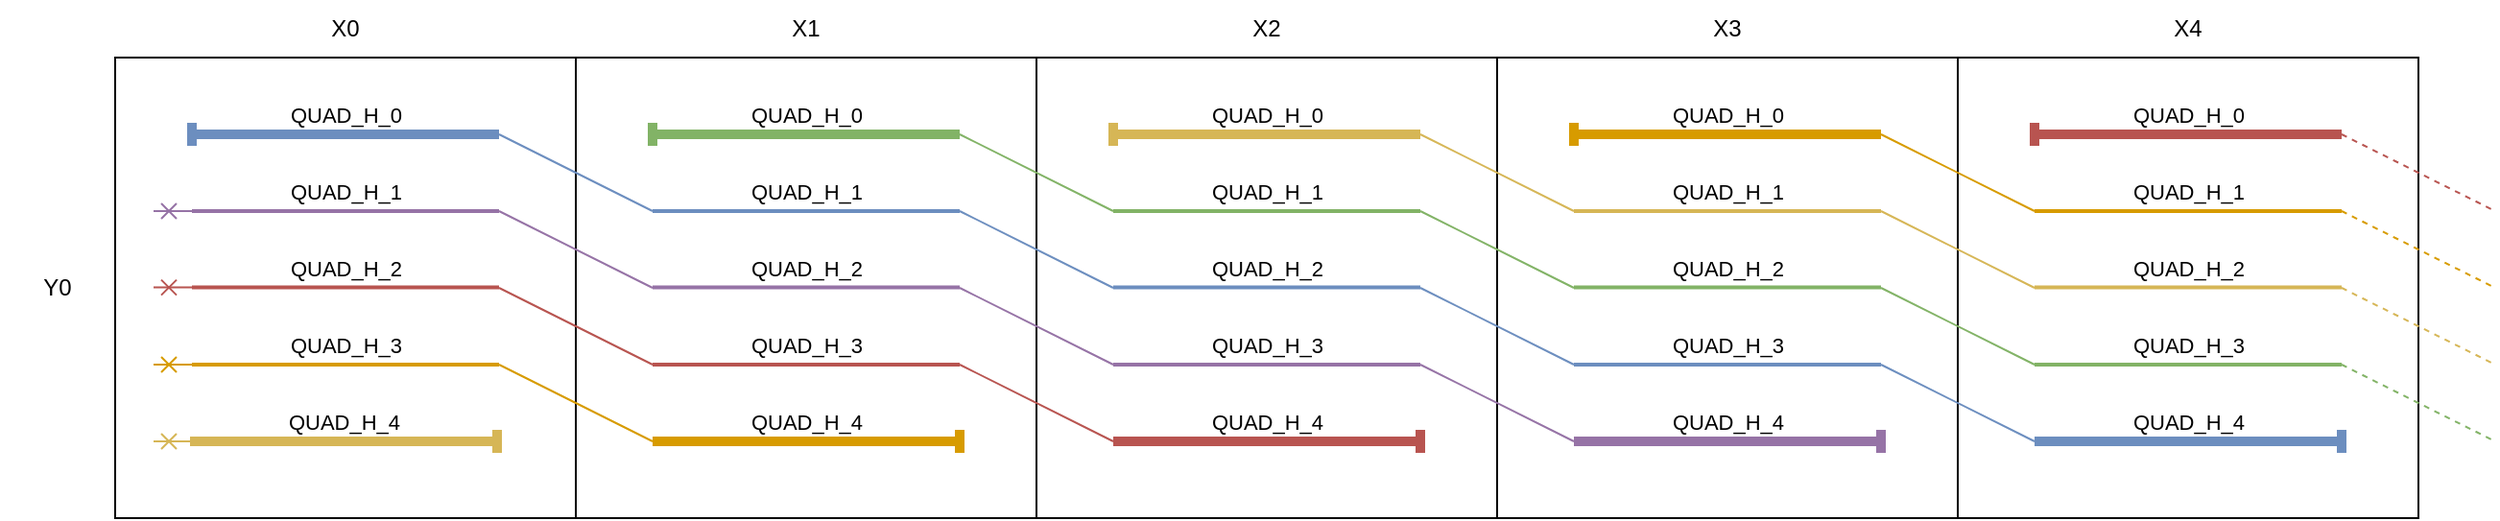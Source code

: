 <mxfile version="27.0.9">
  <diagram name="Page-1" id="c_VZa1kq2EoQ4XZcFBsR">
    <mxGraphModel dx="1427" dy="991" grid="1" gridSize="10" guides="1" tooltips="1" connect="1" arrows="1" fold="1" page="1" pageScale="1" pageWidth="850" pageHeight="1100" math="0" shadow="0">
      <root>
        <mxCell id="0" />
        <mxCell id="1" parent="0" />
        <mxCell id="guAKBY9zXK_D3ZB1R3vA-5" value="" style="whiteSpace=wrap;html=1;aspect=fixed;" parent="1" vertex="1">
          <mxGeometry x="80" y="80" width="240" height="240" as="geometry" />
        </mxCell>
        <mxCell id="guAKBY9zXK_D3ZB1R3vA-9" value="&lt;div&gt;QUAD_H_0&lt;/div&gt;" style="endArrow=none;html=1;rounded=0;startArrow=baseDash;startFill=0;strokeWidth=5;fillColor=#dae8fc;strokeColor=#6c8ebf;" parent="1" edge="1">
          <mxGeometry x="0.001" y="10" width="50" height="50" relative="1" as="geometry">
            <mxPoint x="120" y="120" as="sourcePoint" />
            <mxPoint x="280" y="120" as="targetPoint" />
            <mxPoint as="offset" />
          </mxGeometry>
        </mxCell>
        <mxCell id="guAKBY9zXK_D3ZB1R3vA-14" value="&lt;div&gt;QUAD_H_1&lt;/div&gt;" style="endArrow=none;html=1;rounded=0;startArrow=none;startFill=0;fillColor=#e1d5e7;strokeColor=#9673a6;strokeWidth=2;" parent="1" edge="1">
          <mxGeometry x="0.001" y="10" width="50" height="50" relative="1" as="geometry">
            <mxPoint x="120" y="160" as="sourcePoint" />
            <mxPoint x="280" y="160" as="targetPoint" />
            <mxPoint as="offset" />
          </mxGeometry>
        </mxCell>
        <mxCell id="guAKBY9zXK_D3ZB1R3vA-15" value="&lt;div&gt;QUAD_H_2&lt;/div&gt;" style="endArrow=none;html=1;rounded=0;startArrow=none;startFill=0;fillColor=#f8cecc;strokeColor=#b85450;strokeWidth=2;" parent="1" edge="1">
          <mxGeometry y="10" width="50" height="50" relative="1" as="geometry">
            <mxPoint x="120" y="199.76" as="sourcePoint" />
            <mxPoint x="280" y="199.76" as="targetPoint" />
            <mxPoint as="offset" />
          </mxGeometry>
        </mxCell>
        <mxCell id="guAKBY9zXK_D3ZB1R3vA-16" value="&lt;div&gt;QUAD_H_3&lt;/div&gt;" style="endArrow=none;html=1;rounded=0;startArrow=none;startFill=0;fillColor=#ffe6cc;strokeColor=#d79b00;strokeWidth=2;" parent="1" edge="1">
          <mxGeometry y="10" width="50" height="50" relative="1" as="geometry">
            <mxPoint x="120" y="240" as="sourcePoint" />
            <mxPoint x="280" y="240" as="targetPoint" />
            <mxPoint as="offset" />
          </mxGeometry>
        </mxCell>
        <mxCell id="guAKBY9zXK_D3ZB1R3vA-17" value="&lt;div&gt;QUAD_H_4&lt;/div&gt;" style="endArrow=baseDash;html=1;rounded=0;endFill=0;startArrow=none;startFill=0;strokeWidth=5;movable=1;resizable=1;rotatable=1;deletable=1;editable=1;locked=0;connectable=1;fillColor=#fff2cc;strokeColor=#d6b656;" parent="1" edge="1">
          <mxGeometry x="0.001" y="10" width="50" height="50" relative="1" as="geometry">
            <mxPoint x="119" y="280" as="sourcePoint" />
            <mxPoint x="279" y="280" as="targetPoint" />
            <mxPoint as="offset" />
          </mxGeometry>
        </mxCell>
        <mxCell id="guAKBY9zXK_D3ZB1R3vA-18" value="" style="whiteSpace=wrap;html=1;aspect=fixed;" parent="1" vertex="1">
          <mxGeometry x="320" y="80" width="240" height="240" as="geometry" />
        </mxCell>
        <mxCell id="guAKBY9zXK_D3ZB1R3vA-19" value="&lt;div&gt;QUAD_H_0&lt;/div&gt;" style="endArrow=none;html=1;rounded=0;startArrow=baseDash;startFill=0;strokeWidth=5;fillColor=#d5e8d4;strokeColor=#82b366;" parent="1" edge="1">
          <mxGeometry x="0.001" y="10" width="50" height="50" relative="1" as="geometry">
            <mxPoint x="360" y="120" as="sourcePoint" />
            <mxPoint x="520" y="120" as="targetPoint" />
            <mxPoint as="offset" />
          </mxGeometry>
        </mxCell>
        <mxCell id="guAKBY9zXK_D3ZB1R3vA-20" value="&lt;div&gt;QUAD_H_1&lt;/div&gt;" style="endArrow=none;html=1;rounded=0;fillColor=#dae8fc;strokeColor=#6c8ebf;strokeWidth=2;" parent="1" edge="1">
          <mxGeometry x="0.001" y="10" width="50" height="50" relative="1" as="geometry">
            <mxPoint x="360" y="160" as="sourcePoint" />
            <mxPoint x="520" y="160" as="targetPoint" />
            <mxPoint as="offset" />
          </mxGeometry>
        </mxCell>
        <mxCell id="guAKBY9zXK_D3ZB1R3vA-21" value="&lt;div&gt;QUAD_H_2&lt;/div&gt;" style="endArrow=none;html=1;rounded=0;fillColor=#e1d5e7;strokeColor=#9673a6;strokeWidth=2;" parent="1" edge="1">
          <mxGeometry y="10" width="50" height="50" relative="1" as="geometry">
            <mxPoint x="360" y="199.76" as="sourcePoint" />
            <mxPoint x="520" y="199.76" as="targetPoint" />
            <mxPoint as="offset" />
          </mxGeometry>
        </mxCell>
        <mxCell id="guAKBY9zXK_D3ZB1R3vA-22" value="&lt;div&gt;QUAD_H_3&lt;/div&gt;" style="endArrow=none;html=1;rounded=0;fillColor=#f8cecc;strokeColor=#b85450;strokeWidth=2;" parent="1" edge="1">
          <mxGeometry y="10" width="50" height="50" relative="1" as="geometry">
            <mxPoint x="360" y="240" as="sourcePoint" />
            <mxPoint x="520" y="240" as="targetPoint" />
            <mxPoint as="offset" />
          </mxGeometry>
        </mxCell>
        <mxCell id="guAKBY9zXK_D3ZB1R3vA-23" value="&lt;div&gt;QUAD_H_4&lt;/div&gt;" style="endArrow=baseDash;html=1;rounded=0;endFill=0;strokeWidth=5;fillColor=#ffe6cc;strokeColor=#d79b00;" parent="1" edge="1">
          <mxGeometry x="0.001" y="10" width="50" height="50" relative="1" as="geometry">
            <mxPoint x="360" y="280" as="sourcePoint" />
            <mxPoint x="520" y="280" as="targetPoint" />
            <mxPoint as="offset" />
          </mxGeometry>
        </mxCell>
        <mxCell id="guAKBY9zXK_D3ZB1R3vA-30" value="" style="whiteSpace=wrap;html=1;aspect=fixed;" parent="1" vertex="1">
          <mxGeometry x="560" y="80" width="240" height="240" as="geometry" />
        </mxCell>
        <mxCell id="guAKBY9zXK_D3ZB1R3vA-31" value="&lt;div&gt;QUAD_H_0&lt;/div&gt;" style="endArrow=none;html=1;rounded=0;startArrow=baseDash;startFill=0;strokeWidth=5;fillColor=#fff2cc;strokeColor=#d6b656;" parent="1" edge="1">
          <mxGeometry x="0.001" y="10" width="50" height="50" relative="1" as="geometry">
            <mxPoint x="600" y="120" as="sourcePoint" />
            <mxPoint x="760" y="120" as="targetPoint" />
            <mxPoint as="offset" />
          </mxGeometry>
        </mxCell>
        <mxCell id="guAKBY9zXK_D3ZB1R3vA-32" value="&lt;div&gt;QUAD_H_1&lt;/div&gt;" style="endArrow=none;html=1;rounded=0;fillColor=#d5e8d4;strokeColor=#82b366;strokeWidth=2;" parent="1" edge="1">
          <mxGeometry x="0.001" y="10" width="50" height="50" relative="1" as="geometry">
            <mxPoint x="600" y="160" as="sourcePoint" />
            <mxPoint x="760" y="160" as="targetPoint" />
            <mxPoint as="offset" />
          </mxGeometry>
        </mxCell>
        <mxCell id="guAKBY9zXK_D3ZB1R3vA-33" value="&lt;div&gt;QUAD_H_2&lt;/div&gt;" style="endArrow=none;html=1;rounded=0;fillColor=#dae8fc;strokeColor=#6c8ebf;strokeWidth=2;" parent="1" edge="1">
          <mxGeometry y="10" width="50" height="50" relative="1" as="geometry">
            <mxPoint x="600" y="199.76" as="sourcePoint" />
            <mxPoint x="760" y="199.76" as="targetPoint" />
            <mxPoint as="offset" />
          </mxGeometry>
        </mxCell>
        <mxCell id="guAKBY9zXK_D3ZB1R3vA-34" value="&lt;div&gt;QUAD_H_3&lt;/div&gt;" style="endArrow=none;html=1;rounded=0;fillColor=#e1d5e7;strokeColor=#9673a6;strokeWidth=2;" parent="1" edge="1">
          <mxGeometry y="10" width="50" height="50" relative="1" as="geometry">
            <mxPoint x="600" y="240" as="sourcePoint" />
            <mxPoint x="760" y="240" as="targetPoint" />
            <mxPoint as="offset" />
          </mxGeometry>
        </mxCell>
        <mxCell id="guAKBY9zXK_D3ZB1R3vA-35" value="&lt;div&gt;QUAD_H_4&lt;/div&gt;" style="endArrow=baseDash;html=1;rounded=0;endFill=0;strokeWidth=5;fillColor=#f8cecc;strokeColor=#b85450;" parent="1" edge="1">
          <mxGeometry x="0.001" y="10" width="50" height="50" relative="1" as="geometry">
            <mxPoint x="600" y="280" as="sourcePoint" />
            <mxPoint x="760" y="280" as="targetPoint" />
            <mxPoint as="offset" />
          </mxGeometry>
        </mxCell>
        <mxCell id="guAKBY9zXK_D3ZB1R3vA-36" value="" style="whiteSpace=wrap;html=1;aspect=fixed;" parent="1" vertex="1">
          <mxGeometry x="800" y="80" width="240" height="240" as="geometry" />
        </mxCell>
        <mxCell id="guAKBY9zXK_D3ZB1R3vA-37" value="&lt;div&gt;QUAD_H_0&lt;/div&gt;" style="endArrow=none;html=1;rounded=0;startArrow=baseDash;startFill=0;strokeWidth=5;fillColor=#ffe6cc;strokeColor=#d79b00;" parent="1" edge="1">
          <mxGeometry x="0.001" y="10" width="50" height="50" relative="1" as="geometry">
            <mxPoint x="840" y="120" as="sourcePoint" />
            <mxPoint x="1000" y="120" as="targetPoint" />
            <mxPoint as="offset" />
          </mxGeometry>
        </mxCell>
        <mxCell id="guAKBY9zXK_D3ZB1R3vA-38" value="&lt;div&gt;QUAD_H_1&lt;/div&gt;" style="endArrow=none;html=1;rounded=0;fillColor=#fff2cc;strokeColor=#d6b656;strokeWidth=2;" parent="1" edge="1">
          <mxGeometry x="0.001" y="10" width="50" height="50" relative="1" as="geometry">
            <mxPoint x="840" y="160" as="sourcePoint" />
            <mxPoint x="1000" y="160" as="targetPoint" />
            <mxPoint as="offset" />
          </mxGeometry>
        </mxCell>
        <mxCell id="guAKBY9zXK_D3ZB1R3vA-39" value="&lt;div&gt;QUAD_H_2&lt;/div&gt;" style="endArrow=none;html=1;rounded=0;fillColor=#d5e8d4;strokeColor=#82b366;strokeWidth=2;" parent="1" edge="1">
          <mxGeometry y="10" width="50" height="50" relative="1" as="geometry">
            <mxPoint x="840" y="199.76" as="sourcePoint" />
            <mxPoint x="1000" y="199.76" as="targetPoint" />
            <mxPoint as="offset" />
          </mxGeometry>
        </mxCell>
        <mxCell id="guAKBY9zXK_D3ZB1R3vA-40" value="&lt;div&gt;QUAD_H_3&lt;/div&gt;" style="endArrow=none;html=1;rounded=0;fillColor=#dae8fc;strokeColor=#6c8ebf;strokeWidth=2;" parent="1" edge="1">
          <mxGeometry y="10" width="50" height="50" relative="1" as="geometry">
            <mxPoint x="840" y="240" as="sourcePoint" />
            <mxPoint x="1000" y="240" as="targetPoint" />
            <mxPoint as="offset" />
          </mxGeometry>
        </mxCell>
        <mxCell id="guAKBY9zXK_D3ZB1R3vA-41" value="&lt;div&gt;QUAD_H_4&lt;/div&gt;" style="endArrow=baseDash;html=1;rounded=0;endFill=0;strokeWidth=5;fillColor=#e1d5e7;strokeColor=#9673a6;" parent="1" edge="1">
          <mxGeometry x="0.001" y="10" width="50" height="50" relative="1" as="geometry">
            <mxPoint x="840" y="280" as="sourcePoint" />
            <mxPoint x="1000" y="280" as="targetPoint" />
            <mxPoint as="offset" />
          </mxGeometry>
        </mxCell>
        <mxCell id="guAKBY9zXK_D3ZB1R3vA-42" value="" style="whiteSpace=wrap;html=1;aspect=fixed;" parent="1" vertex="1">
          <mxGeometry x="1040" y="80" width="240" height="240" as="geometry" />
        </mxCell>
        <mxCell id="guAKBY9zXK_D3ZB1R3vA-43" value="&lt;div&gt;QUAD_H_0&lt;/div&gt;" style="endArrow=none;html=1;rounded=0;startArrow=baseDash;startFill=0;strokeWidth=5;fillColor=#f8cecc;strokeColor=#b85450;" parent="1" edge="1">
          <mxGeometry x="0.001" y="10" width="50" height="50" relative="1" as="geometry">
            <mxPoint x="1080" y="120" as="sourcePoint" />
            <mxPoint x="1240" y="120" as="targetPoint" />
            <mxPoint as="offset" />
          </mxGeometry>
        </mxCell>
        <mxCell id="guAKBY9zXK_D3ZB1R3vA-44" value="&lt;div&gt;QUAD_H_1&lt;/div&gt;" style="endArrow=none;html=1;rounded=0;fillColor=#ffe6cc;strokeColor=#d79b00;strokeWidth=2;" parent="1" edge="1">
          <mxGeometry x="0.001" y="10" width="50" height="50" relative="1" as="geometry">
            <mxPoint x="1080" y="160" as="sourcePoint" />
            <mxPoint x="1240" y="160" as="targetPoint" />
            <mxPoint as="offset" />
          </mxGeometry>
        </mxCell>
        <mxCell id="guAKBY9zXK_D3ZB1R3vA-45" value="&lt;div&gt;QUAD_H_2&lt;/div&gt;" style="endArrow=none;html=1;rounded=0;fillColor=#fff2cc;strokeColor=#d6b656;strokeWidth=2;" parent="1" edge="1">
          <mxGeometry y="10" width="50" height="50" relative="1" as="geometry">
            <mxPoint x="1080" y="199.76" as="sourcePoint" />
            <mxPoint x="1240" y="199.76" as="targetPoint" />
            <mxPoint as="offset" />
          </mxGeometry>
        </mxCell>
        <mxCell id="guAKBY9zXK_D3ZB1R3vA-46" value="&lt;div&gt;QUAD_H_3&lt;/div&gt;" style="endArrow=none;html=1;rounded=0;fillColor=#d5e8d4;strokeColor=#82b366;strokeWidth=2;" parent="1" edge="1">
          <mxGeometry y="10" width="50" height="50" relative="1" as="geometry">
            <mxPoint x="1080" y="240" as="sourcePoint" />
            <mxPoint x="1240" y="240" as="targetPoint" />
            <mxPoint as="offset" />
          </mxGeometry>
        </mxCell>
        <mxCell id="guAKBY9zXK_D3ZB1R3vA-47" value="&lt;div&gt;QUAD_H_4&lt;/div&gt;" style="endArrow=baseDash;html=1;rounded=0;endFill=0;strokeWidth=5;fillColor=#dae8fc;strokeColor=#6c8ebf;" parent="1" edge="1">
          <mxGeometry x="0.001" y="10" width="50" height="50" relative="1" as="geometry">
            <mxPoint x="1080" y="280" as="sourcePoint" />
            <mxPoint x="1240" y="280" as="targetPoint" />
            <mxPoint as="offset" />
          </mxGeometry>
        </mxCell>
        <mxCell id="guAKBY9zXK_D3ZB1R3vA-50" value="" style="edgeStyle=none;orthogonalLoop=1;jettySize=auto;html=1;rounded=0;endArrow=none;startFill=0;fillColor=#dae8fc;strokeColor=#6c8ebf;" parent="1" edge="1">
          <mxGeometry width="80" relative="1" as="geometry">
            <mxPoint x="280" y="120" as="sourcePoint" />
            <mxPoint x="360" y="160" as="targetPoint" />
            <Array as="points" />
          </mxGeometry>
        </mxCell>
        <mxCell id="guAKBY9zXK_D3ZB1R3vA-51" value="" style="edgeStyle=none;orthogonalLoop=1;jettySize=auto;html=1;rounded=0;endArrow=none;startFill=0;fillColor=#e1d5e7;strokeColor=#9673a6;" parent="1" edge="1">
          <mxGeometry width="80" relative="1" as="geometry">
            <mxPoint x="280" y="160" as="sourcePoint" />
            <mxPoint x="360" y="200" as="targetPoint" />
            <Array as="points" />
          </mxGeometry>
        </mxCell>
        <mxCell id="guAKBY9zXK_D3ZB1R3vA-52" value="" style="edgeStyle=none;orthogonalLoop=1;jettySize=auto;html=1;rounded=0;endArrow=none;startFill=0;fillColor=#f8cecc;strokeColor=#b85450;" parent="1" edge="1">
          <mxGeometry width="80" relative="1" as="geometry">
            <mxPoint x="280" y="200" as="sourcePoint" />
            <mxPoint x="360" y="240" as="targetPoint" />
            <Array as="points" />
          </mxGeometry>
        </mxCell>
        <mxCell id="guAKBY9zXK_D3ZB1R3vA-53" value="" style="edgeStyle=none;orthogonalLoop=1;jettySize=auto;html=1;rounded=0;endArrow=none;startFill=0;fillColor=#ffe6cc;strokeColor=#d79b00;" parent="1" edge="1">
          <mxGeometry width="80" relative="1" as="geometry">
            <mxPoint x="280" y="240" as="sourcePoint" />
            <mxPoint x="360" y="280" as="targetPoint" />
            <Array as="points" />
          </mxGeometry>
        </mxCell>
        <mxCell id="guAKBY9zXK_D3ZB1R3vA-54" value="" style="edgeStyle=none;orthogonalLoop=1;jettySize=auto;html=1;rounded=0;endArrow=none;startFill=0;fillColor=#d5e8d4;strokeColor=#82b366;" parent="1" edge="1">
          <mxGeometry width="80" relative="1" as="geometry">
            <mxPoint x="520" y="120" as="sourcePoint" />
            <mxPoint x="600" y="160" as="targetPoint" />
            <Array as="points" />
          </mxGeometry>
        </mxCell>
        <mxCell id="guAKBY9zXK_D3ZB1R3vA-55" value="" style="edgeStyle=none;orthogonalLoop=1;jettySize=auto;html=1;rounded=0;endArrow=none;startFill=0;fillColor=#dae8fc;strokeColor=#6c8ebf;" parent="1" edge="1">
          <mxGeometry width="80" relative="1" as="geometry">
            <mxPoint x="520" y="160" as="sourcePoint" />
            <mxPoint x="600" y="200" as="targetPoint" />
            <Array as="points" />
          </mxGeometry>
        </mxCell>
        <mxCell id="guAKBY9zXK_D3ZB1R3vA-56" value="" style="edgeStyle=none;orthogonalLoop=1;jettySize=auto;html=1;rounded=0;endArrow=none;startFill=0;fillColor=#e1d5e7;strokeColor=#9673a6;" parent="1" edge="1">
          <mxGeometry width="80" relative="1" as="geometry">
            <mxPoint x="520" y="200" as="sourcePoint" />
            <mxPoint x="600" y="240" as="targetPoint" />
            <Array as="points" />
          </mxGeometry>
        </mxCell>
        <mxCell id="guAKBY9zXK_D3ZB1R3vA-57" value="" style="edgeStyle=none;orthogonalLoop=1;jettySize=auto;html=1;rounded=0;endArrow=none;startFill=0;fillColor=#f8cecc;strokeColor=#b85450;" parent="1" edge="1">
          <mxGeometry width="80" relative="1" as="geometry">
            <mxPoint x="520" y="240" as="sourcePoint" />
            <mxPoint x="600" y="280" as="targetPoint" />
            <Array as="points" />
          </mxGeometry>
        </mxCell>
        <mxCell id="guAKBY9zXK_D3ZB1R3vA-58" value="" style="edgeStyle=none;orthogonalLoop=1;jettySize=auto;html=1;rounded=0;endArrow=none;startFill=0;fillColor=#fff2cc;strokeColor=#d6b656;" parent="1" edge="1">
          <mxGeometry width="80" relative="1" as="geometry">
            <mxPoint x="760" y="120" as="sourcePoint" />
            <mxPoint x="840" y="160" as="targetPoint" />
            <Array as="points" />
          </mxGeometry>
        </mxCell>
        <mxCell id="guAKBY9zXK_D3ZB1R3vA-59" value="" style="edgeStyle=none;orthogonalLoop=1;jettySize=auto;html=1;rounded=0;endArrow=none;startFill=0;fillColor=#d5e8d4;strokeColor=#82b366;" parent="1" edge="1">
          <mxGeometry width="80" relative="1" as="geometry">
            <mxPoint x="760" y="160" as="sourcePoint" />
            <mxPoint x="840" y="200" as="targetPoint" />
            <Array as="points" />
          </mxGeometry>
        </mxCell>
        <mxCell id="guAKBY9zXK_D3ZB1R3vA-60" value="" style="edgeStyle=none;orthogonalLoop=1;jettySize=auto;html=1;rounded=0;endArrow=none;startFill=0;fillColor=#dae8fc;strokeColor=#6c8ebf;" parent="1" edge="1">
          <mxGeometry width="80" relative="1" as="geometry">
            <mxPoint x="760" y="200" as="sourcePoint" />
            <mxPoint x="840" y="240" as="targetPoint" />
            <Array as="points" />
          </mxGeometry>
        </mxCell>
        <mxCell id="guAKBY9zXK_D3ZB1R3vA-61" value="" style="edgeStyle=none;orthogonalLoop=1;jettySize=auto;html=1;rounded=0;endArrow=none;startFill=0;fillColor=#e1d5e7;strokeColor=#9673a6;" parent="1" edge="1">
          <mxGeometry width="80" relative="1" as="geometry">
            <mxPoint x="760" y="240" as="sourcePoint" />
            <mxPoint x="840" y="280" as="targetPoint" />
            <Array as="points" />
          </mxGeometry>
        </mxCell>
        <mxCell id="guAKBY9zXK_D3ZB1R3vA-62" value="" style="edgeStyle=none;orthogonalLoop=1;jettySize=auto;html=1;rounded=0;endArrow=none;startFill=0;fillColor=#ffe6cc;strokeColor=#d79b00;" parent="1" edge="1">
          <mxGeometry width="80" relative="1" as="geometry">
            <mxPoint x="1000" y="120" as="sourcePoint" />
            <mxPoint x="1080" y="160" as="targetPoint" />
            <Array as="points" />
          </mxGeometry>
        </mxCell>
        <mxCell id="guAKBY9zXK_D3ZB1R3vA-63" value="" style="edgeStyle=none;orthogonalLoop=1;jettySize=auto;html=1;rounded=0;endArrow=none;startFill=0;fillColor=#fff2cc;strokeColor=#d6b656;" parent="1" edge="1">
          <mxGeometry width="80" relative="1" as="geometry">
            <mxPoint x="1000" y="160" as="sourcePoint" />
            <mxPoint x="1080" y="200" as="targetPoint" />
            <Array as="points" />
          </mxGeometry>
        </mxCell>
        <mxCell id="guAKBY9zXK_D3ZB1R3vA-64" value="" style="edgeStyle=none;orthogonalLoop=1;jettySize=auto;html=1;rounded=0;endArrow=none;startFill=0;fillColor=#d5e8d4;strokeColor=#82b366;" parent="1" edge="1">
          <mxGeometry width="80" relative="1" as="geometry">
            <mxPoint x="1000" y="200" as="sourcePoint" />
            <mxPoint x="1080" y="240" as="targetPoint" />
            <Array as="points" />
          </mxGeometry>
        </mxCell>
        <mxCell id="guAKBY9zXK_D3ZB1R3vA-65" value="" style="edgeStyle=none;orthogonalLoop=1;jettySize=auto;html=1;rounded=0;endArrow=none;startFill=0;fillColor=#dae8fc;strokeColor=#6c8ebf;" parent="1" edge="1">
          <mxGeometry width="80" relative="1" as="geometry">
            <mxPoint x="1000" y="240" as="sourcePoint" />
            <mxPoint x="1080" y="280" as="targetPoint" />
            <Array as="points" />
          </mxGeometry>
        </mxCell>
        <mxCell id="guAKBY9zXK_D3ZB1R3vA-66" value="" style="edgeStyle=none;orthogonalLoop=1;jettySize=auto;html=1;rounded=0;endArrow=none;startFill=0;dashed=1;fillColor=#f8cecc;strokeColor=#b85450;" parent="1" edge="1">
          <mxGeometry width="80" relative="1" as="geometry">
            <mxPoint x="1240" y="120" as="sourcePoint" />
            <mxPoint x="1320" y="160" as="targetPoint" />
            <Array as="points" />
          </mxGeometry>
        </mxCell>
        <mxCell id="guAKBY9zXK_D3ZB1R3vA-68" value="" style="edgeStyle=none;orthogonalLoop=1;jettySize=auto;html=1;rounded=0;endArrow=none;startFill=0;dashed=1;fillColor=#fff2cc;strokeColor=#d6b656;" parent="1" edge="1">
          <mxGeometry width="80" relative="1" as="geometry">
            <mxPoint x="1240" y="200" as="sourcePoint" />
            <mxPoint x="1320" y="240" as="targetPoint" />
            <Array as="points" />
          </mxGeometry>
        </mxCell>
        <mxCell id="guAKBY9zXK_D3ZB1R3vA-70" value="" style="edgeStyle=none;orthogonalLoop=1;jettySize=auto;html=1;rounded=0;endArrow=none;startFill=0;dashed=1;fillColor=#ffe6cc;strokeColor=#d79b00;" parent="1" edge="1">
          <mxGeometry width="80" relative="1" as="geometry">
            <mxPoint x="1240" y="160" as="sourcePoint" />
            <mxPoint x="1320" y="200" as="targetPoint" />
            <Array as="points" />
          </mxGeometry>
        </mxCell>
        <mxCell id="guAKBY9zXK_D3ZB1R3vA-71" value="" style="edgeStyle=none;orthogonalLoop=1;jettySize=auto;html=1;rounded=0;endArrow=none;startFill=0;dashed=1;fillColor=#d5e8d4;strokeColor=#82b366;" parent="1" edge="1">
          <mxGeometry width="80" relative="1" as="geometry">
            <mxPoint x="1240" y="240" as="sourcePoint" />
            <mxPoint x="1320" y="280" as="targetPoint" />
            <Array as="points" />
          </mxGeometry>
        </mxCell>
        <mxCell id="guAKBY9zXK_D3ZB1R3vA-73" value="X0" style="text;html=1;align=center;verticalAlign=middle;whiteSpace=wrap;rounded=0;" parent="1" vertex="1">
          <mxGeometry x="170" y="50" width="60" height="30" as="geometry" />
        </mxCell>
        <mxCell id="guAKBY9zXK_D3ZB1R3vA-74" value="X1" style="text;html=1;align=center;verticalAlign=middle;whiteSpace=wrap;rounded=0;" parent="1" vertex="1">
          <mxGeometry x="410" y="50" width="60" height="30" as="geometry" />
        </mxCell>
        <mxCell id="guAKBY9zXK_D3ZB1R3vA-75" value="X2" style="text;html=1;align=center;verticalAlign=middle;whiteSpace=wrap;rounded=0;" parent="1" vertex="1">
          <mxGeometry x="650" y="50" width="60" height="30" as="geometry" />
        </mxCell>
        <mxCell id="guAKBY9zXK_D3ZB1R3vA-76" value="&lt;div&gt;X3&lt;/div&gt;" style="text;html=1;align=center;verticalAlign=middle;whiteSpace=wrap;rounded=0;" parent="1" vertex="1">
          <mxGeometry x="890" y="50" width="60" height="30" as="geometry" />
        </mxCell>
        <mxCell id="guAKBY9zXK_D3ZB1R3vA-77" value="X4" style="text;html=1;align=center;verticalAlign=middle;whiteSpace=wrap;rounded=0;" parent="1" vertex="1">
          <mxGeometry x="1130" y="50" width="60" height="30" as="geometry" />
        </mxCell>
        <mxCell id="guAKBY9zXK_D3ZB1R3vA-78" value="Y0" style="text;html=1;align=center;verticalAlign=middle;whiteSpace=wrap;rounded=0;" parent="1" vertex="1">
          <mxGeometry x="20" y="185" width="60" height="30" as="geometry" />
        </mxCell>
        <mxCell id="vzc8XZbFBflK5kjrjfG_-1" value="" style="endArrow=none;html=1;rounded=0;startArrow=cross;startFill=0;fillColor=#fff2cc;strokeColor=#d6b656;" parent="1" edge="1">
          <mxGeometry width="50" height="50" relative="1" as="geometry">
            <mxPoint x="100" y="280" as="sourcePoint" />
            <mxPoint x="120" y="280" as="targetPoint" />
          </mxGeometry>
        </mxCell>
        <mxCell id="vzc8XZbFBflK5kjrjfG_-2" value="" style="endArrow=none;html=1;rounded=0;startArrow=cross;startFill=0;fillColor=#ffe6cc;strokeColor=#d79b00;" parent="1" edge="1">
          <mxGeometry width="50" height="50" relative="1" as="geometry">
            <mxPoint x="100" y="240" as="sourcePoint" />
            <mxPoint x="120" y="240" as="targetPoint" />
          </mxGeometry>
        </mxCell>
        <mxCell id="vzc8XZbFBflK5kjrjfG_-3" value="" style="endArrow=none;html=1;rounded=0;startArrow=cross;startFill=0;fillColor=#f8cecc;strokeColor=#b85450;" parent="1" edge="1">
          <mxGeometry width="50" height="50" relative="1" as="geometry">
            <mxPoint x="100" y="199.8" as="sourcePoint" />
            <mxPoint x="120" y="199.8" as="targetPoint" />
          </mxGeometry>
        </mxCell>
        <mxCell id="vzc8XZbFBflK5kjrjfG_-4" value="" style="endArrow=none;html=1;rounded=0;startArrow=cross;startFill=0;fillColor=#e1d5e7;strokeColor=#9673a6;" parent="1" edge="1">
          <mxGeometry width="50" height="50" relative="1" as="geometry">
            <mxPoint x="100" y="160" as="sourcePoint" />
            <mxPoint x="120" y="160" as="targetPoint" />
          </mxGeometry>
        </mxCell>
      </root>
    </mxGraphModel>
  </diagram>
</mxfile>
